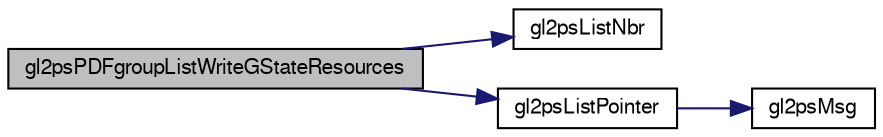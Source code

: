 digraph G
{
  edge [fontname="FreeSans",fontsize="10",labelfontname="FreeSans",labelfontsize="10"];
  node [fontname="FreeSans",fontsize="10",shape=record];
  rankdir="LR";
  Node1 [label="gl2psPDFgroupListWriteGStateResources",height=0.2,width=0.4,color="black", fillcolor="grey75", style="filled" fontcolor="black"];
  Node1 -> Node2 [color="midnightblue",fontsize="10",style="solid",fontname="FreeSans"];
  Node2 [label="gl2psListNbr",height=0.2,width=0.4,color="black", fillcolor="white", style="filled",URL="$gl2ps_8c.html#a2465a92c54cf5b9492d2300086f522eb"];
  Node1 -> Node3 [color="midnightblue",fontsize="10",style="solid",fontname="FreeSans"];
  Node3 [label="gl2psListPointer",height=0.2,width=0.4,color="black", fillcolor="white", style="filled",URL="$gl2ps_8c.html#af67ad40f61fddd9b042081c96b1be98b"];
  Node3 -> Node4 [color="midnightblue",fontsize="10",style="solid",fontname="FreeSans"];
  Node4 [label="gl2psMsg",height=0.2,width=0.4,color="black", fillcolor="white", style="filled",URL="$gl2ps_8c.html#ab2b05dc9c0ad9b295309ef903218908c"];
}
